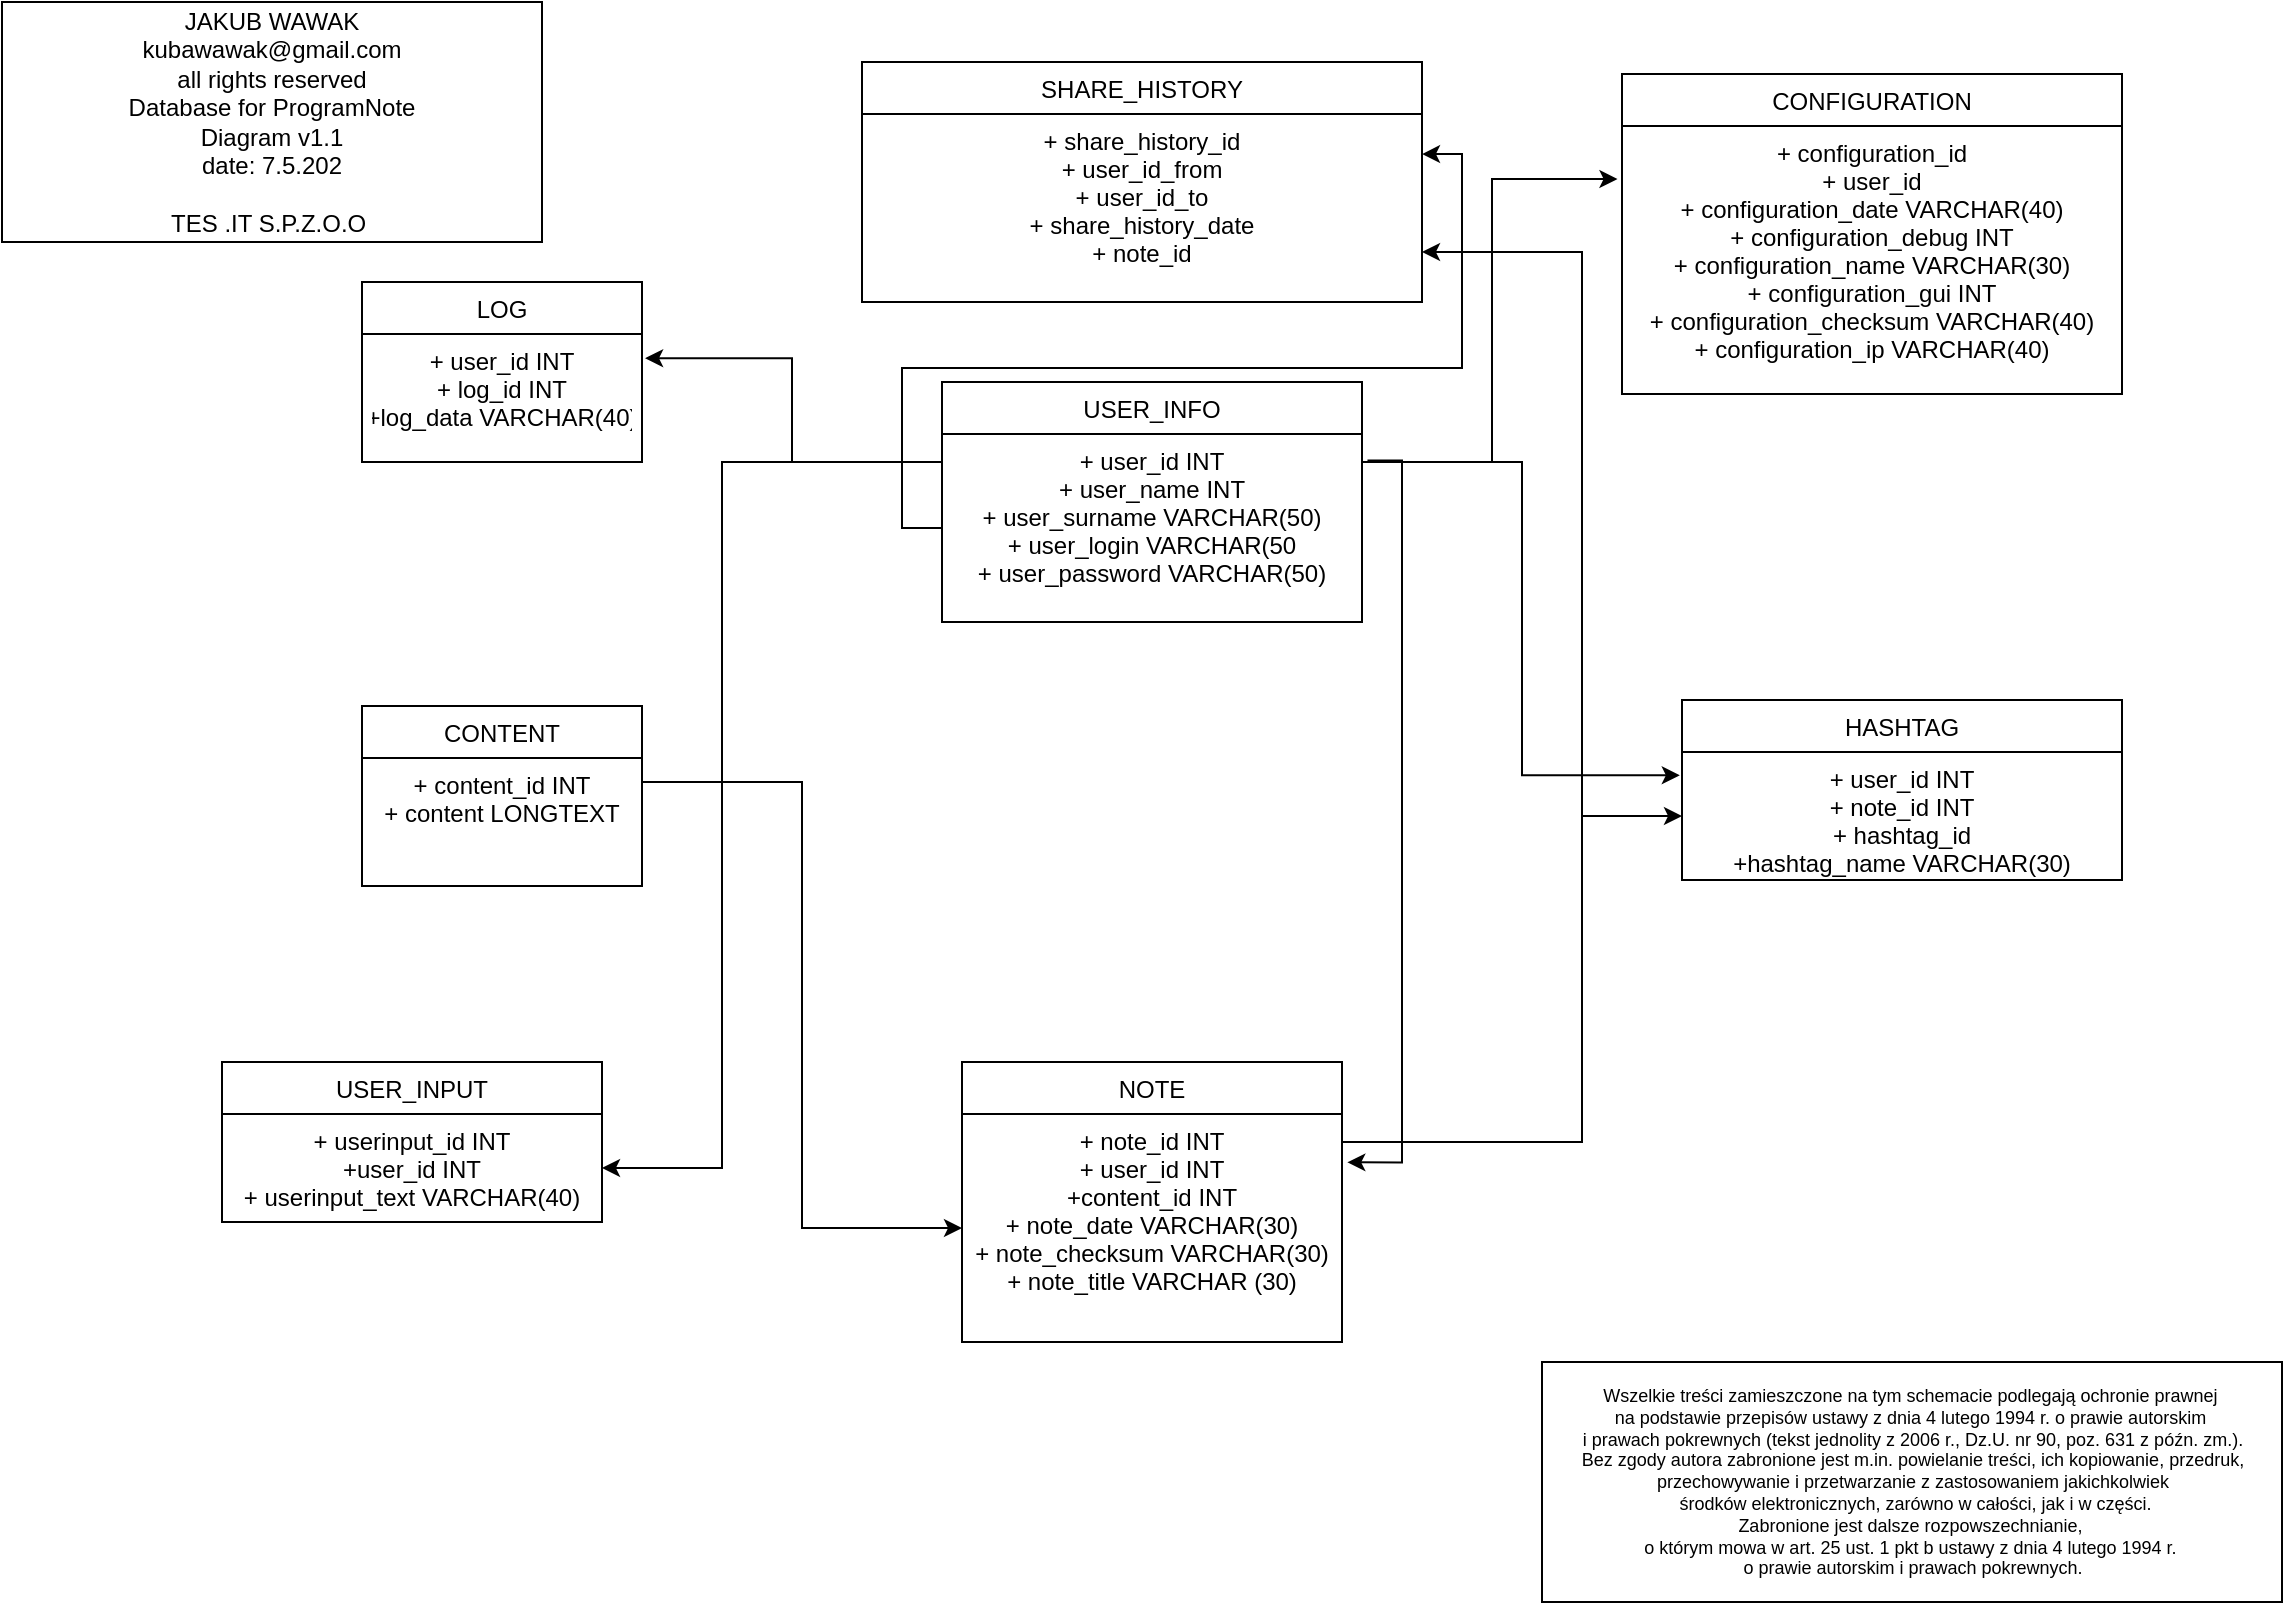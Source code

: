 <mxfile version="13.0.3" type="device"><diagram id="C5RBs43oDa-KdzZeNtuy" name="Page-1"><mxGraphModel dx="828" dy="504" grid="1" gridSize="10" guides="1" tooltips="1" connect="1" arrows="1" fold="1" page="1" pageScale="1" pageWidth="1169" pageHeight="827" background="none" math="0" shadow="0"><root><mxCell id="WIyWlLk6GJQsqaUBKTNV-0"/><mxCell id="WIyWlLk6GJQsqaUBKTNV-1" parent="WIyWlLk6GJQsqaUBKTNV-0"/><mxCell id="KSZB8X-mIetdYQIN0eVh-1" value="JAKUB WAWAK&lt;br&gt;kubawawak@gmail.com&lt;br&gt;all rights reserved&lt;br&gt;Database for ProgramNote&lt;br&gt;Diagram v1.1&lt;br&gt;date: 7.5.202&lt;br&gt;&lt;br&gt;TES .IT S.P.Z.O.O&amp;nbsp;" style="rounded=0;whiteSpace=wrap;html=1;" parent="WIyWlLk6GJQsqaUBKTNV-1" vertex="1"><mxGeometry x="10" y="10" width="270" height="120" as="geometry"/></mxCell><mxCell id="Q0V-elX7s7BhiHicAR5x-0" value="SHARE_HISTORY" style="swimlane;fontStyle=0;childLayout=stackLayout;horizontal=1;startSize=26;fillColor=none;horizontalStack=0;resizeParent=1;resizeParentMax=0;resizeLast=0;collapsible=1;marginBottom=0;" vertex="1" parent="WIyWlLk6GJQsqaUBKTNV-1"><mxGeometry x="440" y="40" width="280" height="120" as="geometry"/></mxCell><mxCell id="Q0V-elX7s7BhiHicAR5x-1" value="+ share_history_id&#10;+ user_id_from&#10;+ user_id_to&#10;+ share_history_date&#10;+ note_id" style="text;strokeColor=none;fillColor=none;align=center;verticalAlign=top;spacingLeft=4;spacingRight=4;overflow=hidden;rotatable=0;points=[[0,0.5],[1,0.5]];portConstraint=eastwest;" vertex="1" parent="Q0V-elX7s7BhiHicAR5x-0"><mxGeometry y="26" width="280" height="94" as="geometry"/></mxCell><mxCell id="zkfFHV4jXpPFQw0GAbJ--6" value="NOTE" style="swimlane;fontStyle=0;align=center;verticalAlign=top;childLayout=stackLayout;horizontal=1;startSize=26;horizontalStack=0;resizeParent=1;resizeLast=0;collapsible=1;marginBottom=0;rounded=0;shadow=0;strokeWidth=1;" parent="WIyWlLk6GJQsqaUBKTNV-1" vertex="1"><mxGeometry x="490" y="540" width="190" height="140" as="geometry"><mxRectangle x="130" y="380" width="160" height="26" as="alternateBounds"/></mxGeometry></mxCell><mxCell id="zkfFHV4jXpPFQw0GAbJ--7" value="+ note_id INT&#10;+ user_id INT&#10;+content_id INT&#10;+ note_date VARCHAR(30)&#10;+ note_checksum VARCHAR(30)&#10;+ note_title VARCHAR (30)&#10;" style="text;align=center;verticalAlign=top;spacingLeft=4;spacingRight=4;overflow=hidden;rotatable=0;points=[[0,0.5],[1,0.5]];portConstraint=eastwest;" parent="zkfFHV4jXpPFQw0GAbJ--6" vertex="1"><mxGeometry y="26" width="190" height="114" as="geometry"/></mxCell><mxCell id="KSZB8X-mIetdYQIN0eVh-2" value="HASHTAG" style="swimlane;fontStyle=0;childLayout=stackLayout;horizontal=1;startSize=26;fillColor=none;horizontalStack=0;resizeParent=1;resizeParentMax=0;resizeLast=0;collapsible=1;marginBottom=0;" parent="WIyWlLk6GJQsqaUBKTNV-1" vertex="1"><mxGeometry x="850" y="359" width="220" height="90" as="geometry"/></mxCell><mxCell id="KSZB8X-mIetdYQIN0eVh-3" value="+ user_id INT&#10;+ note_id INT&#10;+ hashtag_id&#10;+hashtag_name VARCHAR(30)&#10;" style="text;strokeColor=none;fillColor=none;align=center;verticalAlign=top;spacingLeft=4;spacingRight=4;overflow=hidden;rotatable=0;points=[[0,0.5],[1,0.5]];portConstraint=eastwest;" parent="KSZB8X-mIetdYQIN0eVh-2" vertex="1"><mxGeometry y="26" width="220" height="64" as="geometry"/></mxCell><mxCell id="KSZB8X-mIetdYQIN0eVh-11" value="USER_INFO" style="swimlane;fontStyle=0;childLayout=stackLayout;horizontal=1;startSize=26;fillColor=none;horizontalStack=0;resizeParent=1;resizeParentMax=0;resizeLast=0;collapsible=1;marginBottom=0;align=center;" parent="WIyWlLk6GJQsqaUBKTNV-1" vertex="1"><mxGeometry x="480" y="200" width="210" height="120" as="geometry"/></mxCell><mxCell id="KSZB8X-mIetdYQIN0eVh-12" value="+ user_id INT&#10;+ user_name INT&#10;+ user_surname VARCHAR(50)&#10;+ user_login VARCHAR(50&#10;+ user_password VARCHAR(50)" style="text;strokeColor=none;fillColor=none;align=center;verticalAlign=top;spacingLeft=4;spacingRight=4;overflow=hidden;rotatable=0;points=[[0,0.5],[1,0.5]];portConstraint=eastwest;" parent="KSZB8X-mIetdYQIN0eVh-11" vertex="1"><mxGeometry y="26" width="210" height="94" as="geometry"/></mxCell><mxCell id="KSZB8X-mIetdYQIN0eVh-21" value="CONTENT" style="swimlane;fontStyle=0;childLayout=stackLayout;horizontal=1;startSize=26;fillColor=none;horizontalStack=0;resizeParent=1;resizeParentMax=0;resizeLast=0;collapsible=1;marginBottom=0;align=center;" parent="WIyWlLk6GJQsqaUBKTNV-1" vertex="1"><mxGeometry x="190" y="362" width="140" height="90" as="geometry"/></mxCell><mxCell id="KSZB8X-mIetdYQIN0eVh-22" value="+ content_id INT&#10;+ content LONGTEXT" style="text;strokeColor=none;fillColor=none;align=center;verticalAlign=top;spacingLeft=4;spacingRight=4;overflow=hidden;rotatable=0;points=[[0,0.5],[1,0.5]];portConstraint=eastwest;" parent="KSZB8X-mIetdYQIN0eVh-21" vertex="1"><mxGeometry y="26" width="140" height="64" as="geometry"/></mxCell><mxCell id="KSZB8X-mIetdYQIN0eVh-25" style="edgeStyle=orthogonalEdgeStyle;rounded=0;orthogonalLoop=1;jettySize=auto;html=1;exitX=1;exitY=0.5;exitDx=0;exitDy=0;entryX=-0.005;entryY=0.182;entryDx=0;entryDy=0;entryPerimeter=0;" parent="WIyWlLk6GJQsqaUBKTNV-1" source="KSZB8X-mIetdYQIN0eVh-12" target="KSZB8X-mIetdYQIN0eVh-3" edge="1"><mxGeometry relative="1" as="geometry"><Array as="points"><mxPoint x="690" y="240"/><mxPoint x="770" y="240"/><mxPoint x="770" y="397"/></Array></mxGeometry></mxCell><mxCell id="KSZB8X-mIetdYQIN0eVh-26" style="edgeStyle=orthogonalEdgeStyle;rounded=0;orthogonalLoop=1;jettySize=auto;html=1;entryX=1.014;entryY=0.212;entryDx=0;entryDy=0;entryPerimeter=0;exitX=1.013;exitY=0.141;exitDx=0;exitDy=0;exitPerimeter=0;" parent="WIyWlLk6GJQsqaUBKTNV-1" source="KSZB8X-mIetdYQIN0eVh-12" target="zkfFHV4jXpPFQw0GAbJ--7" edge="1"><mxGeometry relative="1" as="geometry"><Array as="points"><mxPoint x="710" y="239"/><mxPoint x="710" y="590"/></Array></mxGeometry></mxCell><mxCell id="KSZB8X-mIetdYQIN0eVh-29" style="edgeStyle=orthogonalEdgeStyle;rounded=0;orthogonalLoop=1;jettySize=auto;html=1;exitX=1;exitY=0.5;exitDx=0;exitDy=0;entryX=0;entryY=0.5;entryDx=0;entryDy=0;" parent="WIyWlLk6GJQsqaUBKTNV-1" source="zkfFHV4jXpPFQw0GAbJ--7" target="KSZB8X-mIetdYQIN0eVh-3" edge="1"><mxGeometry relative="1" as="geometry"><Array as="points"><mxPoint x="680" y="580"/><mxPoint x="800" y="580"/><mxPoint x="800" y="417"/></Array></mxGeometry></mxCell><mxCell id="KSZB8X-mIetdYQIN0eVh-31" style="edgeStyle=orthogonalEdgeStyle;rounded=0;orthogonalLoop=1;jettySize=auto;html=1;exitX=1;exitY=0.5;exitDx=0;exitDy=0;entryX=0;entryY=0.5;entryDx=0;entryDy=0;" parent="WIyWlLk6GJQsqaUBKTNV-1" source="KSZB8X-mIetdYQIN0eVh-22" target="zkfFHV4jXpPFQw0GAbJ--7" edge="1"><mxGeometry relative="1" as="geometry"><Array as="points"><mxPoint x="330" y="400"/><mxPoint x="410" y="400"/><mxPoint x="410" y="623"/></Array></mxGeometry></mxCell><mxCell id="KSZB8X-mIetdYQIN0eVh-36" value="LOG" style="swimlane;fontStyle=0;childLayout=stackLayout;horizontal=1;startSize=26;fillColor=none;horizontalStack=0;resizeParent=1;resizeParentMax=0;resizeLast=0;collapsible=1;marginBottom=0;align=center;" parent="WIyWlLk6GJQsqaUBKTNV-1" vertex="1"><mxGeometry x="190" y="150" width="140" height="90" as="geometry"/></mxCell><mxCell id="KSZB8X-mIetdYQIN0eVh-37" value="+ user_id INT&#10;+ log_id INT&#10;+log_data VARCHAR(40)" style="text;strokeColor=none;fillColor=none;align=center;verticalAlign=top;spacingLeft=4;spacingRight=4;overflow=hidden;rotatable=0;points=[[0,0.5],[1,0.5]];portConstraint=eastwest;" parent="KSZB8X-mIetdYQIN0eVh-36" vertex="1"><mxGeometry y="26" width="140" height="64" as="geometry"/></mxCell><mxCell id="KSZB8X-mIetdYQIN0eVh-40" style="edgeStyle=orthogonalEdgeStyle;rounded=0;orthogonalLoop=1;jettySize=auto;html=1;exitX=0;exitY=0.5;exitDx=0;exitDy=0;entryX=1.011;entryY=0.189;entryDx=0;entryDy=0;entryPerimeter=0;" parent="WIyWlLk6GJQsqaUBKTNV-1" source="KSZB8X-mIetdYQIN0eVh-12" target="KSZB8X-mIetdYQIN0eVh-37" edge="1"><mxGeometry relative="1" as="geometry"><Array as="points"><mxPoint x="480" y="240"/><mxPoint x="405" y="240"/><mxPoint x="405" y="188"/></Array></mxGeometry></mxCell><mxCell id="KSZB8X-mIetdYQIN0eVh-41" value="CONFIGURATION" style="swimlane;fontStyle=0;childLayout=stackLayout;horizontal=1;startSize=26;fillColor=none;horizontalStack=0;resizeParent=1;resizeParentMax=0;resizeLast=0;collapsible=1;marginBottom=0;align=center;" parent="WIyWlLk6GJQsqaUBKTNV-1" vertex="1"><mxGeometry x="820" y="46" width="250" height="160" as="geometry"/></mxCell><mxCell id="KSZB8X-mIetdYQIN0eVh-42" value="+ configuration_id&#10;+ user_id&#10;+ configuration_date VARCHAR(40)&#10;+ configuration_debug INT&#10;+ configuration_name VARCHAR(30)&#10;+ configuration_gui INT&#10;+ configuration_checksum VARCHAR(40)&#10;+ configuration_ip VARCHAR(40)&#10;&#10;" style="text;strokeColor=none;fillColor=none;align=center;verticalAlign=top;spacingLeft=4;spacingRight=4;overflow=hidden;rotatable=0;points=[[0,0.5],[1,0.5]];portConstraint=eastwest;" parent="KSZB8X-mIetdYQIN0eVh-41" vertex="1"><mxGeometry y="26" width="250" height="134" as="geometry"/></mxCell><mxCell id="KSZB8X-mIetdYQIN0eVh-46" style="edgeStyle=orthogonalEdgeStyle;rounded=0;orthogonalLoop=1;jettySize=auto;html=1;exitX=1;exitY=0.5;exitDx=0;exitDy=0;entryX=-0.009;entryY=0.198;entryDx=0;entryDy=0;entryPerimeter=0;" parent="WIyWlLk6GJQsqaUBKTNV-1" source="KSZB8X-mIetdYQIN0eVh-12" target="KSZB8X-mIetdYQIN0eVh-42" edge="1"><mxGeometry relative="1" as="geometry"><Array as="points"><mxPoint x="690" y="240"/><mxPoint x="755" y="240"/><mxPoint x="755" y="99"/></Array></mxGeometry></mxCell><mxCell id="KSZB8X-mIetdYQIN0eVh-47" value="USER_INPUT" style="swimlane;fontStyle=0;childLayout=stackLayout;horizontal=1;startSize=26;fillColor=none;horizontalStack=0;resizeParent=1;resizeParentMax=0;resizeLast=0;collapsible=1;marginBottom=0;align=center;" parent="WIyWlLk6GJQsqaUBKTNV-1" vertex="1"><mxGeometry x="120" y="540" width="190" height="80" as="geometry"/></mxCell><mxCell id="KSZB8X-mIetdYQIN0eVh-48" value="+ userinput_id INT&#10;+user_id INT&#10;+ userinput_text VARCHAR(40)" style="text;strokeColor=none;fillColor=none;align=center;verticalAlign=top;spacingLeft=4;spacingRight=4;overflow=hidden;rotatable=0;points=[[0,0.5],[1,0.5]];portConstraint=eastwest;" parent="KSZB8X-mIetdYQIN0eVh-47" vertex="1"><mxGeometry y="26" width="190" height="54" as="geometry"/></mxCell><mxCell id="KSZB8X-mIetdYQIN0eVh-51" style="edgeStyle=orthogonalEdgeStyle;rounded=0;orthogonalLoop=1;jettySize=auto;html=1;exitX=0;exitY=0.5;exitDx=0;exitDy=0;entryX=1;entryY=0.5;entryDx=0;entryDy=0;" parent="WIyWlLk6GJQsqaUBKTNV-1" source="KSZB8X-mIetdYQIN0eVh-12" target="KSZB8X-mIetdYQIN0eVh-48" edge="1"><mxGeometry relative="1" as="geometry"><Array as="points"><mxPoint x="480" y="240"/><mxPoint x="370" y="240"/><mxPoint x="370" y="593"/></Array></mxGeometry></mxCell><mxCell id="KSZB8X-mIetdYQIN0eVh-53" value="&lt;div style=&quot;font-size: 9px&quot;&gt;&lt;font style=&quot;font-size: 9px&quot;&gt;Wszelkie treści zamieszczone na tym schemacie podlegają ochronie prawnej&amp;nbsp;&lt;/font&gt;&lt;/div&gt;&lt;div style=&quot;font-size: 9px&quot;&gt;&lt;font style=&quot;font-size: 9px&quot;&gt;na podstawie przepisów ustawy z dnia 4 lutego 1994 r. o prawie autorskim&amp;nbsp;&lt;/font&gt;&lt;/div&gt;&lt;div style=&quot;font-size: 9px&quot;&gt;&lt;font style=&quot;font-size: 9px&quot;&gt;i prawach pokrewnych (tekst jednolity z 2006 r., Dz.U. nr 90, poz. 631 z późn. zm.).&lt;/font&gt;&lt;/div&gt;&lt;div style=&quot;font-size: 9px&quot;&gt;&lt;font style=&quot;font-size: 9px&quot;&gt;&amp;nbsp;Bez zgody autora zabronione jest m.in. powielanie treści, ich kopiowanie, przedruk,&amp;nbsp;&lt;/font&gt;&lt;/div&gt;&lt;div style=&quot;font-size: 9px&quot;&gt;&lt;font style=&quot;font-size: 9px&quot;&gt;przechowywanie&amp;nbsp;&lt;span&gt;i przetwarzanie z zastosowaniem jakichkolwiek&lt;/span&gt;&lt;/font&gt;&lt;/div&gt;&lt;div style=&quot;font-size: 9px&quot;&gt;&lt;span&gt;&lt;font style=&quot;font-size: 9px&quot;&gt;&amp;nbsp;środków elektronicznych, zarówno w całości, jak i w części.&lt;/font&gt;&lt;/span&gt;&lt;/div&gt;&lt;div style=&quot;font-size: 9px&quot;&gt;&lt;font style=&quot;font-size: 9px&quot;&gt;Zabronione jest dalsze rozpowszechnianie,&amp;nbsp;&lt;/font&gt;&lt;/div&gt;&lt;div style=&quot;font-size: 9px&quot;&gt;&lt;font style=&quot;font-size: 9px&quot;&gt;o którym mowa w art. 25 ust. 1 pkt b ustawy z dnia 4 lutego 1994 r.&amp;nbsp;&lt;/font&gt;&lt;/div&gt;&lt;div style=&quot;font-size: 9px&quot;&gt;&lt;font style=&quot;font-size: 9px&quot;&gt;o prawie autorskim i prawach pokrewnych.&lt;/font&gt;&lt;/div&gt;" style="html=1;align=center;" parent="WIyWlLk6GJQsqaUBKTNV-1" vertex="1"><mxGeometry x="780" y="690" width="370" height="120" as="geometry"/></mxCell><mxCell id="Q0V-elX7s7BhiHicAR5x-4" style="edgeStyle=orthogonalEdgeStyle;rounded=0;orthogonalLoop=1;jettySize=auto;html=1;exitX=0;exitY=0.5;exitDx=0;exitDy=0;entryX=1;entryY=0.213;entryDx=0;entryDy=0;entryPerimeter=0;" edge="1" parent="WIyWlLk6GJQsqaUBKTNV-1" source="KSZB8X-mIetdYQIN0eVh-12" target="Q0V-elX7s7BhiHicAR5x-1"><mxGeometry relative="1" as="geometry"/></mxCell><mxCell id="Q0V-elX7s7BhiHicAR5x-5" style="edgeStyle=orthogonalEdgeStyle;rounded=0;orthogonalLoop=1;jettySize=auto;html=1;exitX=1;exitY=0.5;exitDx=0;exitDy=0;entryX=1;entryY=0.734;entryDx=0;entryDy=0;entryPerimeter=0;" edge="1" parent="WIyWlLk6GJQsqaUBKTNV-1" source="zkfFHV4jXpPFQw0GAbJ--7" target="Q0V-elX7s7BhiHicAR5x-1"><mxGeometry relative="1" as="geometry"><Array as="points"><mxPoint x="680" y="580"/><mxPoint x="800" y="580"/><mxPoint x="800" y="135"/></Array></mxGeometry></mxCell></root></mxGraphModel></diagram></mxfile>